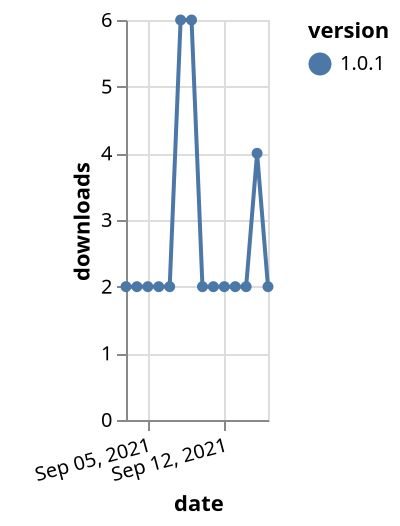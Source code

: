{"$schema": "https://vega.github.io/schema/vega-lite/v5.json", "description": "A simple bar chart with embedded data.", "data": {"values": [{"date": "2021-09-03", "total": 3168, "delta": 2, "version": "1.0.1"}, {"date": "2021-09-04", "total": 3170, "delta": 2, "version": "1.0.1"}, {"date": "2021-09-05", "total": 3172, "delta": 2, "version": "1.0.1"}, {"date": "2021-09-06", "total": 3174, "delta": 2, "version": "1.0.1"}, {"date": "2021-09-07", "total": 3176, "delta": 2, "version": "1.0.1"}, {"date": "2021-09-08", "total": 3182, "delta": 6, "version": "1.0.1"}, {"date": "2021-09-09", "total": 3188, "delta": 6, "version": "1.0.1"}, {"date": "2021-09-10", "total": 3190, "delta": 2, "version": "1.0.1"}, {"date": "2021-09-11", "total": 3192, "delta": 2, "version": "1.0.1"}, {"date": "2021-09-12", "total": 3194, "delta": 2, "version": "1.0.1"}, {"date": "2021-09-13", "total": 3196, "delta": 2, "version": "1.0.1"}, {"date": "2021-09-14", "total": 3198, "delta": 2, "version": "1.0.1"}, {"date": "2021-09-15", "total": 3202, "delta": 4, "version": "1.0.1"}, {"date": "2021-09-16", "total": 3204, "delta": 2, "version": "1.0.1"}]}, "width": "container", "mark": {"type": "line", "point": {"filled": true}}, "encoding": {"x": {"field": "date", "type": "temporal", "timeUnit": "yearmonthdate", "title": "date", "axis": {"labelAngle": -15}}, "y": {"field": "delta", "type": "quantitative", "title": "downloads"}, "color": {"field": "version", "type": "nominal"}, "tooltip": {"field": "delta"}}}